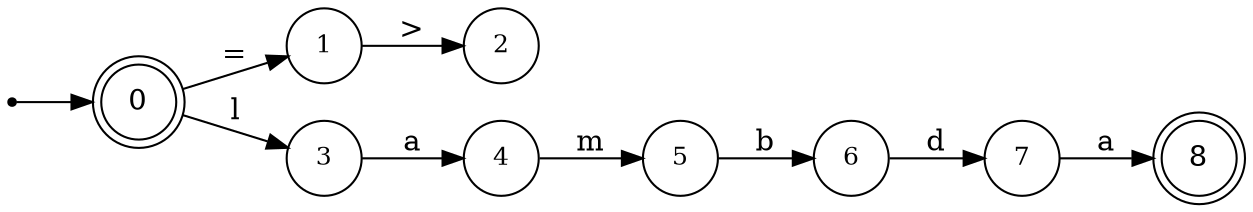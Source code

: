 digraph finite_state_machine {
	rankdir=LR;
	size="10,10"

	node [ shape = doublecircle, label = "0", fontsize  = 14] n0;

	node [ shape = circle, label = "1", fontsize  = 12] n1;
	node [ shape = circle, label = "2", fontsize  = 12] n2;
	node [ shape = circle, label = "3", fontsize  = 12] n3;
	node [ shape = circle, label = "4", fontsize  = 12] n4;
	node [ shape = circle, label = "5", fontsize  = 12] n5;
	node [ shape = circle, label = "6", fontsize  = 12] n6;
	node [ shape = circle, label = "7", fontsize  = 12] n7;

	node [ shape = doublecircle, label = "8", fontsize  = 14] n8;

	node [shape = point ]; qi
	qi -> n0;

	n0 -> n1 [ label = "=" ];
	n1 -> n2 [ label = ">" ];
	n0 -> n3 [ label = "l" ];
	n3 -> n4 [ label = "a" ];
	n4 -> n5 [ label = "m" ];
	n5 -> n6 [ label = "b" ];
	n6 -> n7 [ label = "d" ];
	n7 -> n8 [ label = "a" ];
}